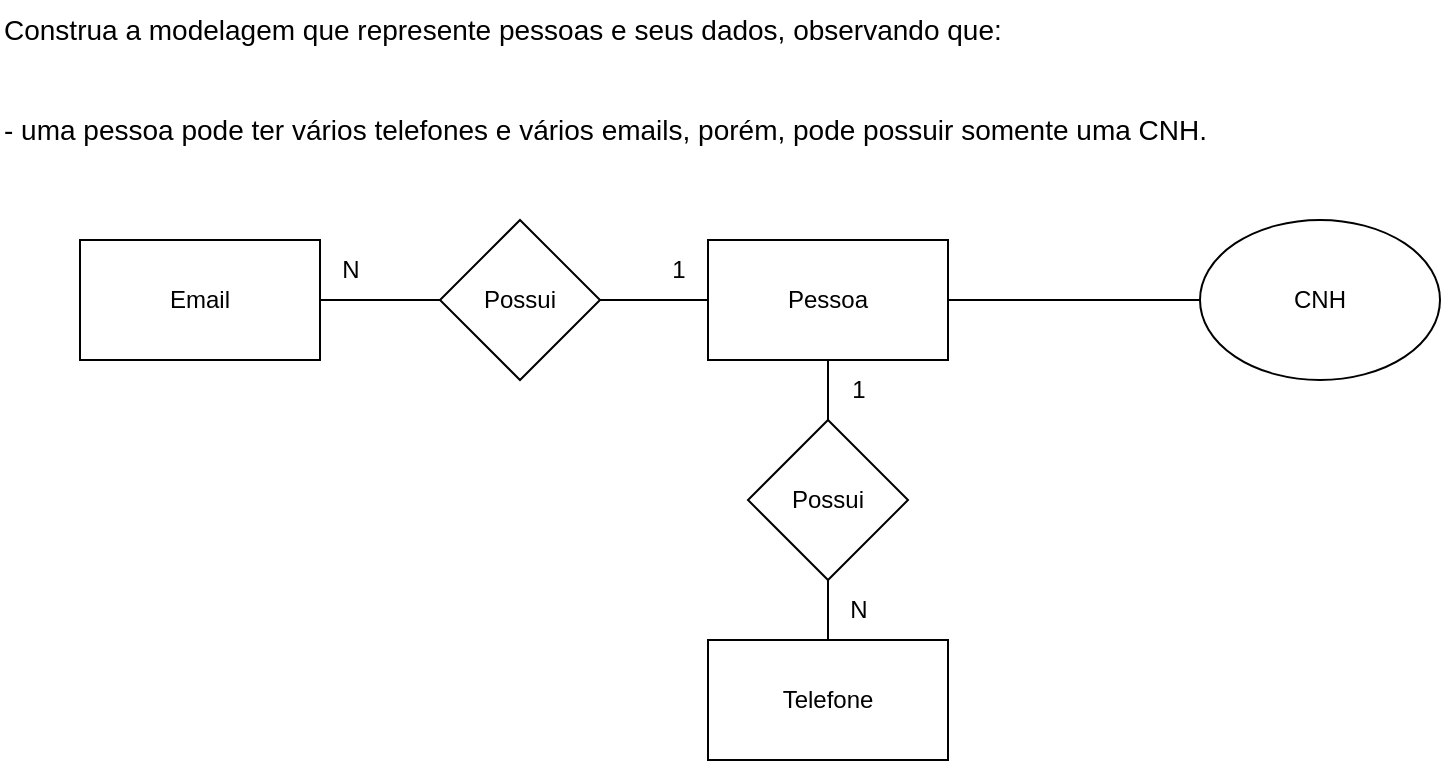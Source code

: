 <mxfile version="21.6.5" type="github">
  <diagram name="Página-1" id="Y96OMQw_8pTbOwQz2Rvb">
    <mxGraphModel dx="880" dy="484" grid="1" gridSize="10" guides="1" tooltips="1" connect="1" arrows="1" fold="1" page="1" pageScale="1" pageWidth="827" pageHeight="1169" math="0" shadow="0">
      <root>
        <mxCell id="0" />
        <mxCell id="1" parent="0" />
        <mxCell id="V0AFjdej6yKa0xVy5R2w-2" value="Construa a modelagem que represente pessoas e seus dados, observando que:&#xa;&#xa;&#xa;- uma pessoa pode ter vários telefones e vários emails, porém, pode possuir somente uma CNH." style="text;whiteSpace=wrap;fontSize=14;" parent="1" vertex="1">
          <mxGeometry width="640" height="90" as="geometry" />
        </mxCell>
        <mxCell id="V0AFjdej6yKa0xVy5R2w-9" style="edgeStyle=orthogonalEdgeStyle;rounded=0;orthogonalLoop=1;jettySize=auto;html=1;entryX=0;entryY=0.5;entryDx=0;entryDy=0;endArrow=none;endFill=0;" parent="1" source="V0AFjdej6yKa0xVy5R2w-3" target="V0AFjdej6yKa0xVy5R2w-7" edge="1">
          <mxGeometry relative="1" as="geometry" />
        </mxCell>
        <mxCell id="V0AFjdej6yKa0xVy5R2w-3" value="Email" style="rounded=0;whiteSpace=wrap;html=1;" parent="1" vertex="1">
          <mxGeometry x="40" y="120" width="120" height="60" as="geometry" />
        </mxCell>
        <mxCell id="V0AFjdej6yKa0xVy5R2w-11" style="edgeStyle=orthogonalEdgeStyle;rounded=0;orthogonalLoop=1;jettySize=auto;html=1;entryX=0.5;entryY=0;entryDx=0;entryDy=0;endArrow=none;endFill=0;" parent="1" source="V0AFjdej6yKa0xVy5R2w-4" target="V0AFjdej6yKa0xVy5R2w-6" edge="1">
          <mxGeometry relative="1" as="geometry" />
        </mxCell>
        <mxCell id="V0AFjdej6yKa0xVy5R2w-13" style="edgeStyle=orthogonalEdgeStyle;rounded=0;orthogonalLoop=1;jettySize=auto;html=1;entryX=0;entryY=0.5;entryDx=0;entryDy=0;endArrow=none;endFill=0;" parent="1" source="V0AFjdej6yKa0xVy5R2w-4" target="V0AFjdej6yKa0xVy5R2w-8" edge="1">
          <mxGeometry relative="1" as="geometry" />
        </mxCell>
        <mxCell id="V0AFjdej6yKa0xVy5R2w-4" value="Pessoa" style="rounded=0;whiteSpace=wrap;html=1;" parent="1" vertex="1">
          <mxGeometry x="354" y="120" width="120" height="60" as="geometry" />
        </mxCell>
        <mxCell id="V0AFjdej6yKa0xVy5R2w-12" style="edgeStyle=orthogonalEdgeStyle;rounded=0;orthogonalLoop=1;jettySize=auto;html=1;entryX=0.5;entryY=1;entryDx=0;entryDy=0;endArrow=none;endFill=0;" parent="1" source="V0AFjdej6yKa0xVy5R2w-5" target="V0AFjdej6yKa0xVy5R2w-6" edge="1">
          <mxGeometry relative="1" as="geometry" />
        </mxCell>
        <mxCell id="V0AFjdej6yKa0xVy5R2w-5" value="Telefone" style="rounded=0;whiteSpace=wrap;html=1;" parent="1" vertex="1">
          <mxGeometry x="354" y="320" width="120" height="60" as="geometry" />
        </mxCell>
        <mxCell id="V0AFjdej6yKa0xVy5R2w-6" value="Possui" style="rhombus;whiteSpace=wrap;html=1;" parent="1" vertex="1">
          <mxGeometry x="374" y="210" width="80" height="80" as="geometry" />
        </mxCell>
        <mxCell id="V0AFjdej6yKa0xVy5R2w-10" style="edgeStyle=orthogonalEdgeStyle;rounded=0;orthogonalLoop=1;jettySize=auto;html=1;entryX=0;entryY=0.5;entryDx=0;entryDy=0;endArrow=none;endFill=0;" parent="1" source="V0AFjdej6yKa0xVy5R2w-7" target="V0AFjdej6yKa0xVy5R2w-4" edge="1">
          <mxGeometry relative="1" as="geometry" />
        </mxCell>
        <mxCell id="V0AFjdej6yKa0xVy5R2w-7" value="Possui" style="rhombus;whiteSpace=wrap;html=1;" parent="1" vertex="1">
          <mxGeometry x="220" y="110" width="80" height="80" as="geometry" />
        </mxCell>
        <mxCell id="V0AFjdej6yKa0xVy5R2w-8" value="CNH" style="ellipse;whiteSpace=wrap;html=1;" parent="1" vertex="1">
          <mxGeometry x="600" y="110" width="120" height="80" as="geometry" />
        </mxCell>
        <mxCell id="2gTRK4HoNHsrGe9ZeZgp-1" value="N" style="text;html=1;align=center;verticalAlign=middle;resizable=0;points=[];autosize=1;strokeColor=none;fillColor=none;" vertex="1" parent="1">
          <mxGeometry x="160" y="120" width="30" height="30" as="geometry" />
        </mxCell>
        <mxCell id="2gTRK4HoNHsrGe9ZeZgp-4" value="1" style="text;html=1;align=center;verticalAlign=middle;resizable=0;points=[];autosize=1;strokeColor=none;fillColor=none;" vertex="1" parent="1">
          <mxGeometry x="324" y="120" width="30" height="30" as="geometry" />
        </mxCell>
        <mxCell id="2gTRK4HoNHsrGe9ZeZgp-5" value="1" style="text;html=1;align=center;verticalAlign=middle;resizable=0;points=[];autosize=1;strokeColor=none;fillColor=none;" vertex="1" parent="1">
          <mxGeometry x="414" y="180" width="30" height="30" as="geometry" />
        </mxCell>
        <mxCell id="2gTRK4HoNHsrGe9ZeZgp-6" value="N" style="text;html=1;align=center;verticalAlign=middle;resizable=0;points=[];autosize=1;strokeColor=none;fillColor=none;" vertex="1" parent="1">
          <mxGeometry x="414" y="290" width="30" height="30" as="geometry" />
        </mxCell>
      </root>
    </mxGraphModel>
  </diagram>
</mxfile>

